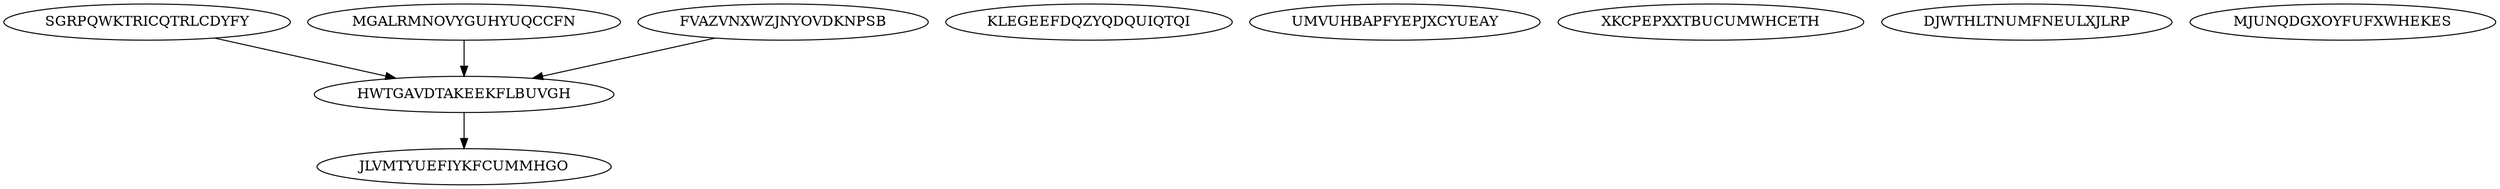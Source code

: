 digraph "N10M4" {
	SGRPQWKTRICQTRLCDYFY			[Weight=13, Start=0, Processor=1];
	KLEGEEFDQZYQDQUIQTQI			[Weight=12, Start=13, Processor=1];
	UMVUHBAPFYEPJXCYUEAY			[Weight=18, Start=25, Processor=1];
	MGALRMNOVYGUHYUQCCFN			[Weight=18, Start=0, Processor=2];
	XKCPEPXXTBUCUMWHCETH			[Weight=16, Start=0, Processor=3];
	FVAZVNXWZJNYOVDKNPSB			[Weight=14, Start=0, Processor=4];
	HWTGAVDTAKEEKFLBUVGH			[Weight=11, Start=30, Processor=2];
	DJWTHLTNUMFNEULXJLRP			[Weight=17, Start=16, Processor=3];
	MJUNQDGXOYFUFXWHEKES			[Weight=12, Start=33, Processor=3];
	JLVMTYUEFIYKFCUMMHGO			[Weight=10, Start=41, Processor=2];
	SGRPQWKTRICQTRLCDYFY -> HWTGAVDTAKEEKFLBUVGH		[Weight=17];
	MGALRMNOVYGUHYUQCCFN -> HWTGAVDTAKEEKFLBUVGH		[Weight=16];
	FVAZVNXWZJNYOVDKNPSB -> HWTGAVDTAKEEKFLBUVGH		[Weight=16];
	HWTGAVDTAKEEKFLBUVGH -> JLVMTYUEFIYKFCUMMHGO		[Weight=14];
}
